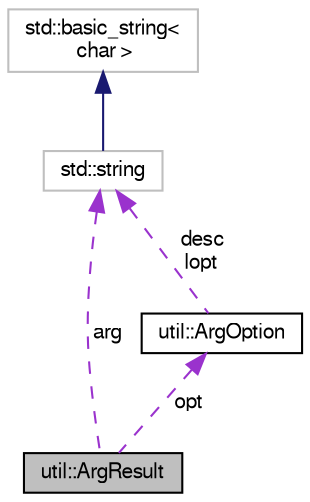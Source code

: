 digraph "util::ArgResult"
{
  edge [fontname="FreeSans",fontsize="10",labelfontname="FreeSans",labelfontsize="10"];
  node [fontname="FreeSans",fontsize="10",shape=record];
  Node0 [label="util::ArgResult",height=0.2,width=0.4,color="black", fillcolor="grey75", style="filled", fontcolor="black"];
  Node1 -> Node0 [dir="back",color="darkorchid3",fontsize="10",style="dashed",label=" opt" ,fontname="FreeSans"];
  Node1 [label="util::ArgOption",height=0.2,width=0.4,color="black", fillcolor="white", style="filled",URL="$structutil_1_1_arg_option.html",tooltip="A single argument option. "];
  Node2 -> Node1 [dir="back",color="darkorchid3",fontsize="10",style="dashed",label=" desc\nlopt" ,fontname="FreeSans"];
  Node2 [label="std::string",height=0.2,width=0.4,color="grey75", fillcolor="white", style="filled",tooltip="STL class. "];
  Node3 -> Node2 [dir="back",color="midnightblue",fontsize="10",style="solid",fontname="FreeSans"];
  Node3 [label="std::basic_string\<\l char \>",height=0.2,width=0.4,color="grey75", fillcolor="white", style="filled",tooltip="STL class. "];
  Node2 -> Node0 [dir="back",color="darkorchid3",fontsize="10",style="dashed",label=" arg" ,fontname="FreeSans"];
}
